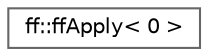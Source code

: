 digraph "类继承关系图"
{
 // LATEX_PDF_SIZE
  bgcolor="transparent";
  edge [fontname=Helvetica,fontsize=10,labelfontname=Helvetica,labelfontsize=10];
  node [fontname=Helvetica,fontsize=10,shape=box,height=0.2,width=0.4];
  rankdir="LR";
  Node0 [id="Node000000",label="ff::ffApply\< 0 \>",height=0.2,width=0.4,color="grey40", fillcolor="white", style="filled",URL="$structff_1_1ff_apply_3_010_01_4.html",tooltip=" "];
}
